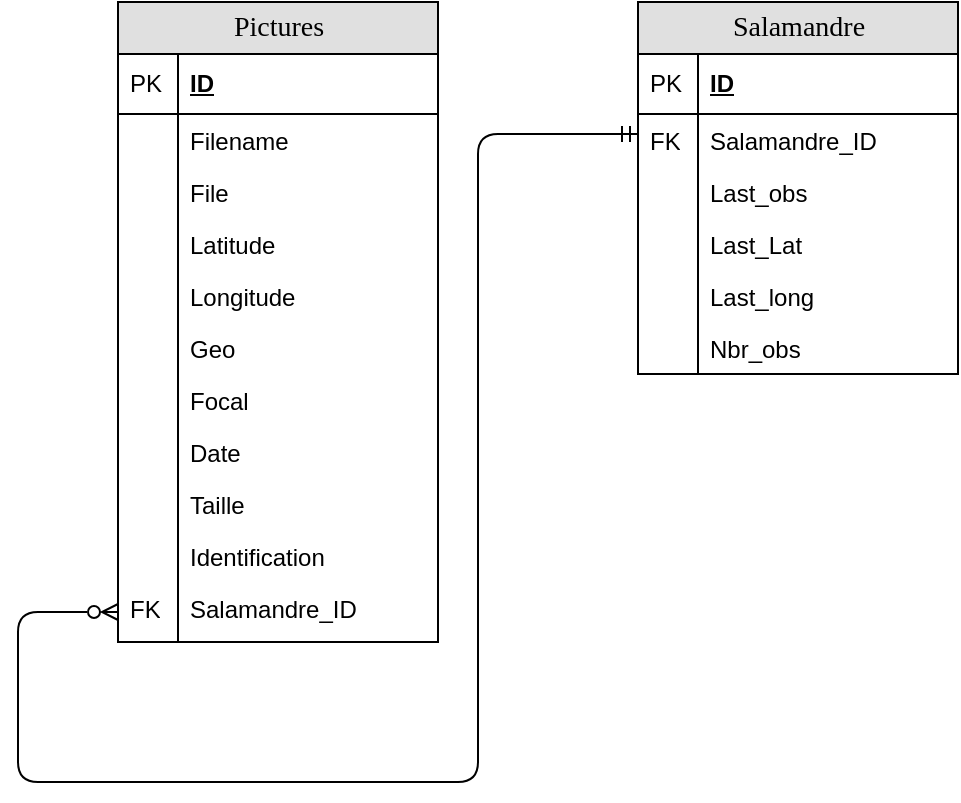 <mxfile version="22.1.4" type="device">
  <diagram name="Page-1" id="e56a1550-8fbb-45ad-956c-1786394a9013">
    <mxGraphModel dx="397" dy="228" grid="1" gridSize="10" guides="1" tooltips="1" connect="1" arrows="1" fold="1" page="1" pageScale="1" pageWidth="1100" pageHeight="850" background="none" math="0" shadow="0">
      <root>
        <mxCell id="0" />
        <mxCell id="1" parent="0" />
        <mxCell id="2e49270ec7c68f3f-8" value="Salamandre" style="swimlane;html=1;fontStyle=0;childLayout=stackLayout;horizontal=1;startSize=26;fillColor=#e0e0e0;horizontalStack=0;resizeParent=1;resizeLast=0;collapsible=1;marginBottom=0;swimlaneFillColor=#ffffff;align=center;rounded=0;shadow=0;comic=0;labelBackgroundColor=none;strokeWidth=1;fontFamily=Verdana;fontSize=14;swimlaneLine=1;" parent="1" vertex="1">
          <mxGeometry x="550" y="140" width="160" height="186" as="geometry" />
        </mxCell>
        <mxCell id="2e49270ec7c68f3f-9" value="ID" style="shape=partialRectangle;top=0;left=0;right=0;bottom=1;html=1;align=left;verticalAlign=middle;fillColor=none;spacingLeft=34;spacingRight=4;whiteSpace=wrap;overflow=hidden;rotatable=0;points=[[0,0.5],[1,0.5]];portConstraint=eastwest;dropTarget=0;fontStyle=5;" parent="2e49270ec7c68f3f-8" vertex="1">
          <mxGeometry y="26" width="160" height="30" as="geometry" />
        </mxCell>
        <mxCell id="2e49270ec7c68f3f-10" value="PK" style="shape=partialRectangle;top=0;left=0;bottom=0;html=1;fillColor=none;align=left;verticalAlign=middle;spacingLeft=4;spacingRight=4;whiteSpace=wrap;overflow=hidden;rotatable=0;points=[];portConstraint=eastwest;part=1;" parent="2e49270ec7c68f3f-9" vertex="1" connectable="0">
          <mxGeometry width="30" height="30" as="geometry" />
        </mxCell>
        <mxCell id="2e49270ec7c68f3f-11" value="Salamandre_ID" style="shape=partialRectangle;top=0;left=0;right=0;bottom=0;html=1;align=left;verticalAlign=top;fillColor=none;spacingLeft=34;spacingRight=4;whiteSpace=wrap;overflow=hidden;rotatable=0;points=[[0,0.5],[1,0.5]];portConstraint=eastwest;dropTarget=0;" parent="2e49270ec7c68f3f-8" vertex="1">
          <mxGeometry y="56" width="160" height="26" as="geometry" />
        </mxCell>
        <mxCell id="2e49270ec7c68f3f-12" value="FK" style="shape=partialRectangle;top=0;left=0;bottom=0;html=1;fillColor=none;align=left;verticalAlign=top;spacingLeft=4;spacingRight=4;whiteSpace=wrap;overflow=hidden;rotatable=0;points=[];portConstraint=eastwest;part=1;" parent="2e49270ec7c68f3f-11" vertex="1" connectable="0">
          <mxGeometry width="30" height="26" as="geometry" />
        </mxCell>
        <mxCell id="2e49270ec7c68f3f-13" value="Last_obs" style="shape=partialRectangle;top=0;left=0;right=0;bottom=0;html=1;align=left;verticalAlign=top;fillColor=none;spacingLeft=34;spacingRight=4;whiteSpace=wrap;overflow=hidden;rotatable=0;points=[[0,0.5],[1,0.5]];portConstraint=eastwest;dropTarget=0;" parent="2e49270ec7c68f3f-8" vertex="1">
          <mxGeometry y="82" width="160" height="26" as="geometry" />
        </mxCell>
        <mxCell id="2e49270ec7c68f3f-14" value="" style="shape=partialRectangle;top=0;left=0;bottom=0;html=1;fillColor=none;align=left;verticalAlign=top;spacingLeft=4;spacingRight=4;whiteSpace=wrap;overflow=hidden;rotatable=0;points=[];portConstraint=eastwest;part=1;" parent="2e49270ec7c68f3f-13" vertex="1" connectable="0">
          <mxGeometry width="30" height="26" as="geometry" />
        </mxCell>
        <mxCell id="2e49270ec7c68f3f-15" value="Last_Lat" style="shape=partialRectangle;top=0;left=0;right=0;bottom=0;html=1;align=left;verticalAlign=top;fillColor=none;spacingLeft=34;spacingRight=4;whiteSpace=wrap;overflow=hidden;rotatable=0;points=[[0,0.5],[1,0.5]];portConstraint=eastwest;dropTarget=0;" parent="2e49270ec7c68f3f-8" vertex="1">
          <mxGeometry y="108" width="160" height="26" as="geometry" />
        </mxCell>
        <mxCell id="2e49270ec7c68f3f-16" value="" style="shape=partialRectangle;top=0;left=0;bottom=0;html=1;fillColor=none;align=left;verticalAlign=top;spacingLeft=4;spacingRight=4;whiteSpace=wrap;overflow=hidden;rotatable=0;points=[];portConstraint=eastwest;part=1;" parent="2e49270ec7c68f3f-15" vertex="1" connectable="0">
          <mxGeometry width="30" height="26" as="geometry" />
        </mxCell>
        <mxCell id="j8YKznMXXmYDkMOIorXb-1" value="Last_long" style="shape=partialRectangle;top=0;left=0;right=0;bottom=0;html=1;align=left;verticalAlign=top;fillColor=none;spacingLeft=34;spacingRight=4;whiteSpace=wrap;overflow=hidden;rotatable=0;points=[[0,0.5],[1,0.5]];portConstraint=eastwest;dropTarget=0;" vertex="1" parent="2e49270ec7c68f3f-8">
          <mxGeometry y="134" width="160" height="26" as="geometry" />
        </mxCell>
        <mxCell id="j8YKznMXXmYDkMOIorXb-2" value="" style="shape=partialRectangle;top=0;left=0;bottom=0;html=1;fillColor=none;align=left;verticalAlign=top;spacingLeft=4;spacingRight=4;whiteSpace=wrap;overflow=hidden;rotatable=0;points=[];portConstraint=eastwest;part=1;" vertex="1" connectable="0" parent="j8YKznMXXmYDkMOIorXb-1">
          <mxGeometry width="30" height="26" as="geometry" />
        </mxCell>
        <mxCell id="j8YKznMXXmYDkMOIorXb-3" value="Nbr_obs" style="shape=partialRectangle;top=0;left=0;right=0;bottom=0;html=1;align=left;verticalAlign=top;fillColor=none;spacingLeft=34;spacingRight=4;whiteSpace=wrap;overflow=hidden;rotatable=0;points=[[0,0.5],[1,0.5]];portConstraint=eastwest;dropTarget=0;" vertex="1" parent="2e49270ec7c68f3f-8">
          <mxGeometry y="160" width="160" height="26" as="geometry" />
        </mxCell>
        <mxCell id="j8YKznMXXmYDkMOIorXb-4" value="" style="shape=partialRectangle;top=0;left=0;bottom=0;html=1;fillColor=none;align=left;verticalAlign=top;spacingLeft=4;spacingRight=4;whiteSpace=wrap;overflow=hidden;rotatable=0;points=[];portConstraint=eastwest;part=1;" vertex="1" connectable="0" parent="j8YKznMXXmYDkMOIorXb-3">
          <mxGeometry width="30" height="26" as="geometry" />
        </mxCell>
        <mxCell id="2e49270ec7c68f3f-57" value="" style="edgeStyle=orthogonalEdgeStyle;html=1;endArrow=ERzeroToMany;startArrow=ERmandOne;labelBackgroundColor=none;fontFamily=Verdana;fontSize=14;entryX=0;entryY=0.5;exitX=0;exitY=0.383;exitPerimeter=0;entryDx=0;entryDy=0;startFill=0;endFill=0;" parent="1" source="2e49270ec7c68f3f-11" target="j8YKznMXXmYDkMOIorXb-9" edge="1">
          <mxGeometry width="100" height="100" relative="1" as="geometry">
            <mxPoint x="560" y="220" as="sourcePoint" />
            <mxPoint x="450" y="181" as="targetPoint" />
            <Array as="points">
              <mxPoint x="470" y="206" />
              <mxPoint x="470" y="530" />
              <mxPoint x="240" y="530" />
              <mxPoint x="240" y="445" />
            </Array>
          </mxGeometry>
        </mxCell>
        <mxCell id="j8YKznMXXmYDkMOIorXb-6" value="Pictures" style="swimlane;html=1;fontStyle=0;childLayout=stackLayout;horizontal=1;startSize=26;fillColor=#e0e0e0;horizontalStack=0;resizeParent=1;resizeLast=0;collapsible=1;marginBottom=0;swimlaneFillColor=#ffffff;align=center;rounded=0;shadow=0;comic=0;labelBackgroundColor=none;strokeWidth=1;fontFamily=Verdana;fontSize=14;swimlaneLine=1;" vertex="1" parent="1">
          <mxGeometry x="290" y="140" width="160" height="320" as="geometry" />
        </mxCell>
        <mxCell id="j8YKznMXXmYDkMOIorXb-7" value="ID" style="shape=partialRectangle;top=0;left=0;right=0;bottom=1;html=1;align=left;verticalAlign=middle;fillColor=none;spacingLeft=34;spacingRight=4;whiteSpace=wrap;overflow=hidden;rotatable=0;points=[[0,0.5],[1,0.5]];portConstraint=eastwest;dropTarget=0;fontStyle=5;" vertex="1" parent="j8YKznMXXmYDkMOIorXb-6">
          <mxGeometry y="26" width="160" height="30" as="geometry" />
        </mxCell>
        <mxCell id="j8YKznMXXmYDkMOIorXb-8" value="PK" style="shape=partialRectangle;top=0;left=0;bottom=0;html=1;fillColor=none;align=left;verticalAlign=middle;spacingLeft=4;spacingRight=4;whiteSpace=wrap;overflow=hidden;rotatable=0;points=[];portConstraint=eastwest;part=1;" vertex="1" connectable="0" parent="j8YKznMXXmYDkMOIorXb-7">
          <mxGeometry width="30" height="30" as="geometry" />
        </mxCell>
        <mxCell id="j8YKznMXXmYDkMOIorXb-11" value="Filename" style="shape=partialRectangle;top=0;left=0;right=0;bottom=0;html=1;align=left;verticalAlign=top;fillColor=none;spacingLeft=34;spacingRight=4;whiteSpace=wrap;overflow=hidden;rotatable=0;points=[[0,0.5],[1,0.5]];portConstraint=eastwest;dropTarget=0;" vertex="1" parent="j8YKznMXXmYDkMOIorXb-6">
          <mxGeometry y="56" width="160" height="26" as="geometry" />
        </mxCell>
        <mxCell id="j8YKznMXXmYDkMOIorXb-12" value="" style="shape=partialRectangle;top=0;left=0;bottom=0;html=1;fillColor=none;align=left;verticalAlign=top;spacingLeft=4;spacingRight=4;whiteSpace=wrap;overflow=hidden;rotatable=0;points=[];portConstraint=eastwest;part=1;" vertex="1" connectable="0" parent="j8YKznMXXmYDkMOIorXb-11">
          <mxGeometry width="30" height="26" as="geometry" />
        </mxCell>
        <mxCell id="j8YKznMXXmYDkMOIorXb-13" value="File" style="shape=partialRectangle;top=0;left=0;right=0;bottom=0;html=1;align=left;verticalAlign=top;fillColor=none;spacingLeft=34;spacingRight=4;whiteSpace=wrap;overflow=hidden;rotatable=0;points=[[0,0.5],[1,0.5]];portConstraint=eastwest;dropTarget=0;" vertex="1" parent="j8YKznMXXmYDkMOIorXb-6">
          <mxGeometry y="82" width="160" height="26" as="geometry" />
        </mxCell>
        <mxCell id="j8YKznMXXmYDkMOIorXb-14" value="" style="shape=partialRectangle;top=0;left=0;bottom=0;html=1;fillColor=none;align=left;verticalAlign=top;spacingLeft=4;spacingRight=4;whiteSpace=wrap;overflow=hidden;rotatable=0;points=[];portConstraint=eastwest;part=1;" vertex="1" connectable="0" parent="j8YKznMXXmYDkMOIorXb-13">
          <mxGeometry width="30" height="26" as="geometry" />
        </mxCell>
        <mxCell id="j8YKznMXXmYDkMOIorXb-15" value="Latitude" style="shape=partialRectangle;top=0;left=0;right=0;bottom=0;html=1;align=left;verticalAlign=top;fillColor=none;spacingLeft=34;spacingRight=4;whiteSpace=wrap;overflow=hidden;rotatable=0;points=[[0,0.5],[1,0.5]];portConstraint=eastwest;dropTarget=0;" vertex="1" parent="j8YKznMXXmYDkMOIorXb-6">
          <mxGeometry y="108" width="160" height="26" as="geometry" />
        </mxCell>
        <mxCell id="j8YKznMXXmYDkMOIorXb-16" value="" style="shape=partialRectangle;top=0;left=0;bottom=0;html=1;fillColor=none;align=left;verticalAlign=top;spacingLeft=4;spacingRight=4;whiteSpace=wrap;overflow=hidden;rotatable=0;points=[];portConstraint=eastwest;part=1;" vertex="1" connectable="0" parent="j8YKznMXXmYDkMOIorXb-15">
          <mxGeometry width="30" height="26" as="geometry" />
        </mxCell>
        <mxCell id="j8YKznMXXmYDkMOIorXb-17" value="Longitude" style="shape=partialRectangle;top=0;left=0;right=0;bottom=0;html=1;align=left;verticalAlign=top;fillColor=none;spacingLeft=34;spacingRight=4;whiteSpace=wrap;overflow=hidden;rotatable=0;points=[[0,0.5],[1,0.5]];portConstraint=eastwest;dropTarget=0;" vertex="1" parent="j8YKznMXXmYDkMOIorXb-6">
          <mxGeometry y="134" width="160" height="26" as="geometry" />
        </mxCell>
        <mxCell id="j8YKznMXXmYDkMOIorXb-18" value="" style="shape=partialRectangle;top=0;left=0;bottom=0;html=1;fillColor=none;align=left;verticalAlign=top;spacingLeft=4;spacingRight=4;whiteSpace=wrap;overflow=hidden;rotatable=0;points=[];portConstraint=eastwest;part=1;" vertex="1" connectable="0" parent="j8YKznMXXmYDkMOIorXb-17">
          <mxGeometry width="30" height="26" as="geometry" />
        </mxCell>
        <mxCell id="j8YKznMXXmYDkMOIorXb-19" value="Geo" style="shape=partialRectangle;top=0;left=0;right=0;bottom=0;html=1;align=left;verticalAlign=top;fillColor=none;spacingLeft=34;spacingRight=4;whiteSpace=wrap;overflow=hidden;rotatable=0;points=[[0,0.5],[1,0.5]];portConstraint=eastwest;dropTarget=0;" vertex="1" parent="j8YKznMXXmYDkMOIorXb-6">
          <mxGeometry y="160" width="160" height="26" as="geometry" />
        </mxCell>
        <mxCell id="j8YKznMXXmYDkMOIorXb-20" value="" style="shape=partialRectangle;top=0;left=0;bottom=0;html=1;fillColor=none;align=left;verticalAlign=top;spacingLeft=4;spacingRight=4;whiteSpace=wrap;overflow=hidden;rotatable=0;points=[];portConstraint=eastwest;part=1;" vertex="1" connectable="0" parent="j8YKznMXXmYDkMOIorXb-19">
          <mxGeometry width="30" height="26" as="geometry" />
        </mxCell>
        <mxCell id="j8YKznMXXmYDkMOIorXb-23" value="Focal" style="shape=partialRectangle;top=0;left=0;right=0;bottom=0;html=1;align=left;verticalAlign=top;fillColor=none;spacingLeft=34;spacingRight=4;whiteSpace=wrap;overflow=hidden;rotatable=0;points=[[0,0.5],[1,0.5]];portConstraint=eastwest;dropTarget=0;" vertex="1" parent="j8YKznMXXmYDkMOIorXb-6">
          <mxGeometry y="186" width="160" height="26" as="geometry" />
        </mxCell>
        <mxCell id="j8YKznMXXmYDkMOIorXb-24" value="" style="shape=partialRectangle;top=0;left=0;bottom=0;html=1;fillColor=none;align=left;verticalAlign=top;spacingLeft=4;spacingRight=4;whiteSpace=wrap;overflow=hidden;rotatable=0;points=[];portConstraint=eastwest;part=1;" vertex="1" connectable="0" parent="j8YKznMXXmYDkMOIorXb-23">
          <mxGeometry width="30" height="26" as="geometry" />
        </mxCell>
        <mxCell id="j8YKznMXXmYDkMOIorXb-21" value="Date" style="shape=partialRectangle;top=0;left=0;right=0;bottom=0;html=1;align=left;verticalAlign=top;fillColor=none;spacingLeft=34;spacingRight=4;whiteSpace=wrap;overflow=hidden;rotatable=0;points=[[0,0.5],[1,0.5]];portConstraint=eastwest;dropTarget=0;" vertex="1" parent="j8YKznMXXmYDkMOIorXb-6">
          <mxGeometry y="212" width="160" height="26" as="geometry" />
        </mxCell>
        <mxCell id="j8YKznMXXmYDkMOIorXb-22" value="" style="shape=partialRectangle;top=0;left=0;bottom=0;html=1;fillColor=none;align=left;verticalAlign=top;spacingLeft=4;spacingRight=4;whiteSpace=wrap;overflow=hidden;rotatable=0;points=[];portConstraint=eastwest;part=1;" vertex="1" connectable="0" parent="j8YKznMXXmYDkMOIorXb-21">
          <mxGeometry width="30" height="26" as="geometry" />
        </mxCell>
        <mxCell id="j8YKznMXXmYDkMOIorXb-27" value="Taille" style="shape=partialRectangle;top=0;left=0;right=0;bottom=0;html=1;align=left;verticalAlign=top;fillColor=none;spacingLeft=34;spacingRight=4;whiteSpace=wrap;overflow=hidden;rotatable=0;points=[[0,0.5],[1,0.5]];portConstraint=eastwest;dropTarget=0;" vertex="1" parent="j8YKznMXXmYDkMOIorXb-6">
          <mxGeometry y="238" width="160" height="26" as="geometry" />
        </mxCell>
        <mxCell id="j8YKznMXXmYDkMOIorXb-28" value="" style="shape=partialRectangle;top=0;left=0;bottom=0;html=1;fillColor=none;align=left;verticalAlign=top;spacingLeft=4;spacingRight=4;whiteSpace=wrap;overflow=hidden;rotatable=0;points=[];portConstraint=eastwest;part=1;" vertex="1" connectable="0" parent="j8YKznMXXmYDkMOIorXb-27">
          <mxGeometry width="30" height="26" as="geometry" />
        </mxCell>
        <mxCell id="j8YKznMXXmYDkMOIorXb-29" value="Identification" style="shape=partialRectangle;top=0;left=0;right=0;bottom=0;html=1;align=left;verticalAlign=top;fillColor=none;spacingLeft=34;spacingRight=4;whiteSpace=wrap;overflow=hidden;rotatable=0;points=[[0,0.5],[1,0.5]];portConstraint=eastwest;dropTarget=0;" vertex="1" parent="j8YKznMXXmYDkMOIorXb-6">
          <mxGeometry y="264" width="160" height="26" as="geometry" />
        </mxCell>
        <mxCell id="j8YKznMXXmYDkMOIorXb-30" value="" style="shape=partialRectangle;top=0;left=0;bottom=0;html=1;fillColor=none;align=left;verticalAlign=top;spacingLeft=4;spacingRight=4;whiteSpace=wrap;overflow=hidden;rotatable=0;points=[];portConstraint=eastwest;part=1;" vertex="1" connectable="0" parent="j8YKznMXXmYDkMOIorXb-29">
          <mxGeometry width="30" height="26" as="geometry" />
        </mxCell>
        <mxCell id="j8YKznMXXmYDkMOIorXb-9" value="Salamandre_ID" style="shape=partialRectangle;top=0;left=0;right=0;bottom=0;html=1;align=left;verticalAlign=top;fillColor=none;spacingLeft=34;spacingRight=4;whiteSpace=wrap;overflow=hidden;rotatable=0;points=[[0,0.5],[1,0.5]];portConstraint=eastwest;dropTarget=0;" vertex="1" parent="j8YKznMXXmYDkMOIorXb-6">
          <mxGeometry y="290" width="160" height="30" as="geometry" />
        </mxCell>
        <mxCell id="j8YKznMXXmYDkMOIorXb-10" value="FK" style="shape=partialRectangle;top=0;left=0;bottom=0;html=1;fillColor=none;align=left;verticalAlign=top;spacingLeft=4;spacingRight=4;whiteSpace=wrap;overflow=hidden;rotatable=0;points=[];portConstraint=eastwest;part=1;" vertex="1" connectable="0" parent="j8YKznMXXmYDkMOIorXb-9">
          <mxGeometry width="30" height="30.0" as="geometry" />
        </mxCell>
      </root>
    </mxGraphModel>
  </diagram>
</mxfile>
